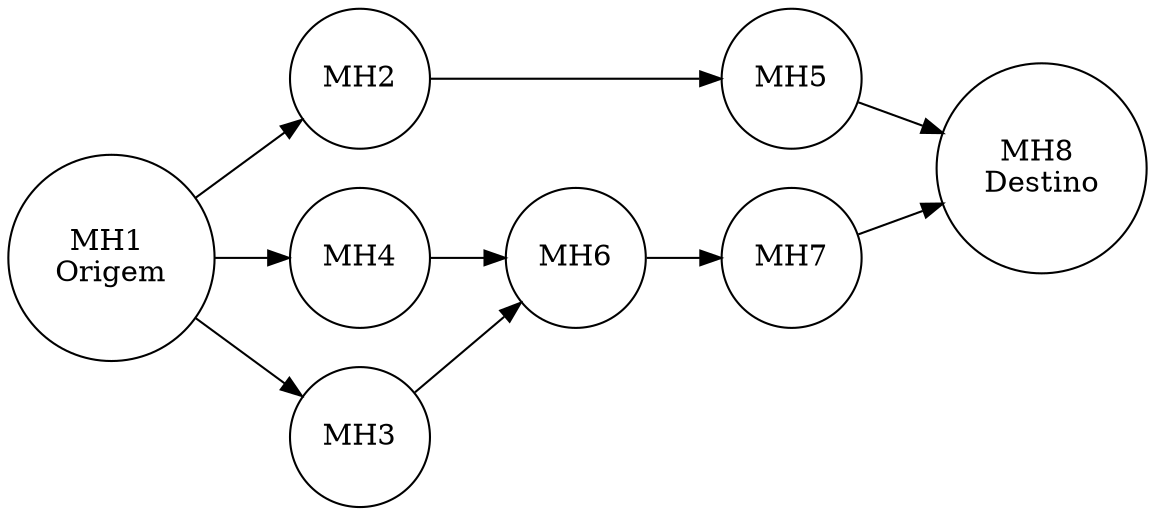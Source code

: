 digraph aodvRREQ {
	rankdir=LR;
	edge [fontname=arial,fontsize=11]
	node[color=black,shape=circle,size=8];
	MH1[label="MH1 \nOrigem"]
	MH8[label="MH8 \nDestino"]

	MH1 -> MH2 -> MH5 -> MH8;
	MH1 -> MH4 -> MH6 -> MH7 -> MH8;
	MH1 -> MH3 -> MH6;

}

